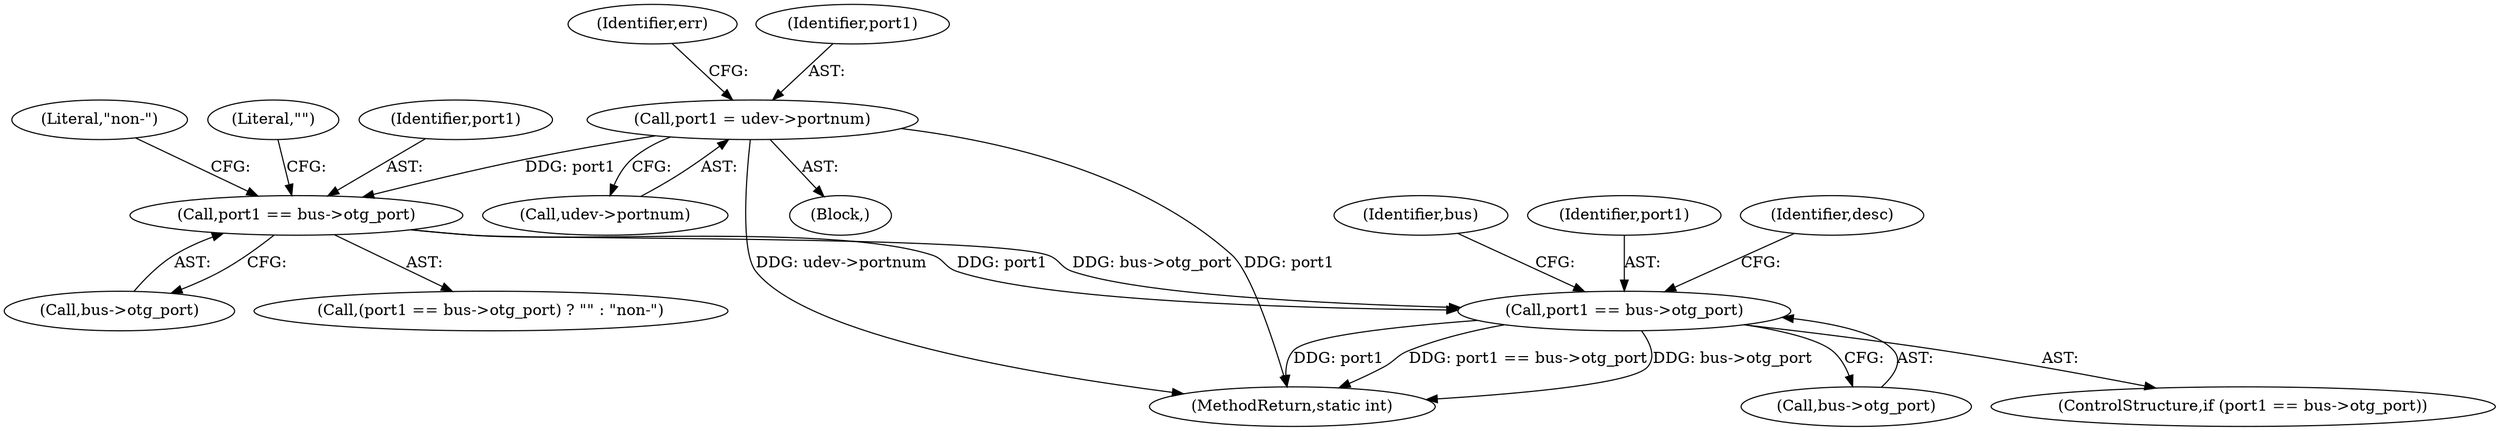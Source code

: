 digraph "0_linux_704620afc70cf47abb9d6a1a57f3825d2bca49cf@pointer" {
"1000202" [label="(Call,port1 == bus->otg_port)"];
"1000194" [label="(Call,port1 == bus->otg_port)"];
"1000145" [label="(Call,port1 = udev->portnum)"];
"1000145" [label="(Call,port1 = udev->portnum)"];
"1000133" [label="(Block,)"];
"1000200" [label="(Literal,\"non-\")"];
"1000194" [label="(Call,port1 == bus->otg_port)"];
"1000202" [label="(Call,port1 == bus->otg_port)"];
"1000210" [label="(Identifier,bus)"];
"1000151" [label="(Identifier,err)"];
"1000146" [label="(Identifier,port1)"];
"1000280" [label="(MethodReturn,static int)"];
"1000199" [label="(Literal,\"\")"];
"1000203" [label="(Identifier,port1)"];
"1000248" [label="(Identifier,desc)"];
"1000195" [label="(Identifier,port1)"];
"1000204" [label="(Call,bus->otg_port)"];
"1000147" [label="(Call,udev->portnum)"];
"1000201" [label="(ControlStructure,if (port1 == bus->otg_port))"];
"1000196" [label="(Call,bus->otg_port)"];
"1000193" [label="(Call,(port1 == bus->otg_port) ? \"\" : \"non-\")"];
"1000202" -> "1000201"  [label="AST: "];
"1000202" -> "1000204"  [label="CFG: "];
"1000203" -> "1000202"  [label="AST: "];
"1000204" -> "1000202"  [label="AST: "];
"1000210" -> "1000202"  [label="CFG: "];
"1000248" -> "1000202"  [label="CFG: "];
"1000202" -> "1000280"  [label="DDG: port1"];
"1000202" -> "1000280"  [label="DDG: port1 == bus->otg_port"];
"1000202" -> "1000280"  [label="DDG: bus->otg_port"];
"1000194" -> "1000202"  [label="DDG: port1"];
"1000194" -> "1000202"  [label="DDG: bus->otg_port"];
"1000194" -> "1000193"  [label="AST: "];
"1000194" -> "1000196"  [label="CFG: "];
"1000195" -> "1000194"  [label="AST: "];
"1000196" -> "1000194"  [label="AST: "];
"1000199" -> "1000194"  [label="CFG: "];
"1000200" -> "1000194"  [label="CFG: "];
"1000145" -> "1000194"  [label="DDG: port1"];
"1000145" -> "1000133"  [label="AST: "];
"1000145" -> "1000147"  [label="CFG: "];
"1000146" -> "1000145"  [label="AST: "];
"1000147" -> "1000145"  [label="AST: "];
"1000151" -> "1000145"  [label="CFG: "];
"1000145" -> "1000280"  [label="DDG: port1"];
"1000145" -> "1000280"  [label="DDG: udev->portnum"];
}
